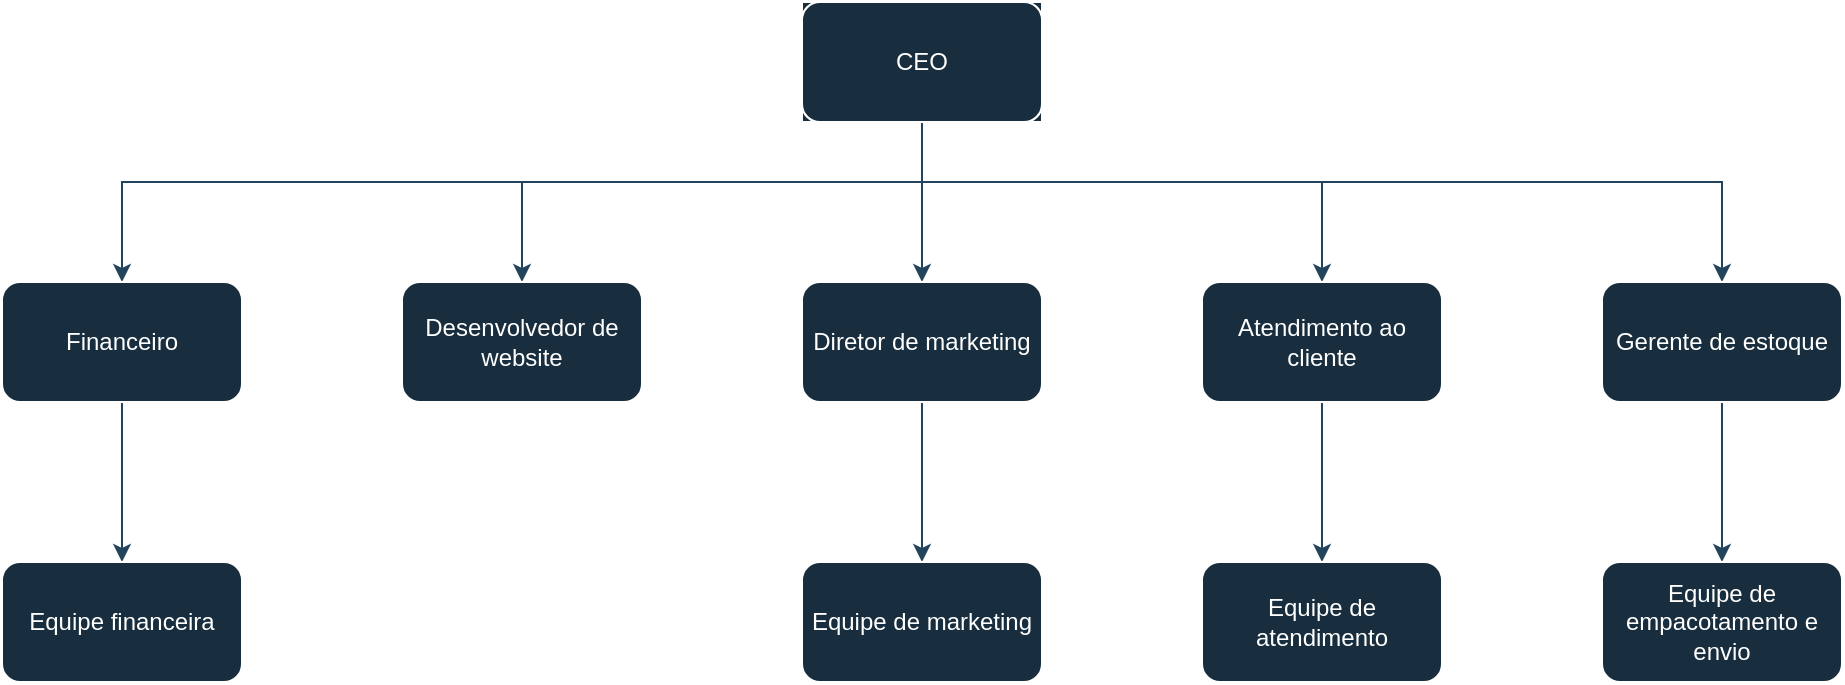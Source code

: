 <mxfile version="21.6.9" type="github">
  <diagram name="Page-1" id="2A2KY8i0PtstEdzV2PfX">
    <mxGraphModel dx="1884" dy="464" grid="1" gridSize="10" guides="1" tooltips="1" connect="1" arrows="1" fold="1" page="1" pageScale="1" pageWidth="850" pageHeight="1100" math="0" shadow="0">
      <root>
        <mxCell id="0" />
        <mxCell id="1" parent="0" />
        <mxCell id="BX7DSlsyn5vRUH4OmRLT-1" value="" style="rounded=1;whiteSpace=wrap;html=1;labelBackgroundColor=none;fillColor=#182E3E;strokeColor=#FFFFFF;fontColor=#FFFFFF;" parent="1" vertex="1">
          <mxGeometry x="350" y="210" width="120" height="60" as="geometry" />
        </mxCell>
        <mxCell id="BX7DSlsyn5vRUH4OmRLT-2" value="" style="rounded=0;whiteSpace=wrap;html=1;labelBackgroundColor=none;fillColor=#182E3E;strokeColor=#FFFFFF;fontColor=#FFFFFF;" parent="1" vertex="1">
          <mxGeometry x="350" y="210" width="120" height="60" as="geometry" />
        </mxCell>
        <mxCell id="BX7DSlsyn5vRUH4OmRLT-3" value="" style="rounded=1;whiteSpace=wrap;html=1;labelBackgroundColor=none;fillColor=#182E3E;strokeColor=#FFFFFF;fontColor=#FFFFFF;" parent="1" vertex="1">
          <mxGeometry x="350" y="210" width="120" height="60" as="geometry" />
        </mxCell>
        <mxCell id="BX7DSlsyn5vRUH4OmRLT-8" value="" style="edgeStyle=orthogonalEdgeStyle;rounded=0;orthogonalLoop=1;jettySize=auto;html=1;labelBackgroundColor=none;strokeColor=#23445D;fontColor=default;" parent="1" source="BX7DSlsyn5vRUH4OmRLT-6" target="BX7DSlsyn5vRUH4OmRLT-7" edge="1">
          <mxGeometry relative="1" as="geometry" />
        </mxCell>
        <mxCell id="1XPLfvueXseUwHlDvfLE-1" style="edgeStyle=orthogonalEdgeStyle;rounded=0;orthogonalLoop=1;jettySize=auto;html=1;entryX=0.5;entryY=0;entryDx=0;entryDy=0;strokeColor=#23445D;fontColor=default;labelBackgroundColor=none;" edge="1" parent="1" source="BX7DSlsyn5vRUH4OmRLT-6" target="BX7DSlsyn5vRUH4OmRLT-13">
          <mxGeometry relative="1" as="geometry">
            <Array as="points">
              <mxPoint x="410" y="300" />
              <mxPoint x="610" y="300" />
            </Array>
          </mxGeometry>
        </mxCell>
        <mxCell id="1XPLfvueXseUwHlDvfLE-2" style="edgeStyle=orthogonalEdgeStyle;rounded=0;orthogonalLoop=1;jettySize=auto;html=1;entryX=0.5;entryY=0;entryDx=0;entryDy=0;strokeColor=#23445D;" edge="1" parent="1" source="BX7DSlsyn5vRUH4OmRLT-6" target="BX7DSlsyn5vRUH4OmRLT-17">
          <mxGeometry relative="1" as="geometry">
            <Array as="points">
              <mxPoint x="410" y="300" />
              <mxPoint x="810" y="300" />
            </Array>
          </mxGeometry>
        </mxCell>
        <mxCell id="1XPLfvueXseUwHlDvfLE-3" style="edgeStyle=orthogonalEdgeStyle;rounded=0;orthogonalLoop=1;jettySize=auto;html=1;entryX=0.5;entryY=0;entryDx=0;entryDy=0;strokeColor=#23445D;" edge="1" parent="1" source="BX7DSlsyn5vRUH4OmRLT-6" target="BX7DSlsyn5vRUH4OmRLT-11">
          <mxGeometry relative="1" as="geometry">
            <Array as="points">
              <mxPoint x="410" y="300" />
              <mxPoint x="210" y="300" />
            </Array>
          </mxGeometry>
        </mxCell>
        <mxCell id="1XPLfvueXseUwHlDvfLE-4" style="edgeStyle=orthogonalEdgeStyle;rounded=0;orthogonalLoop=1;jettySize=auto;html=1;entryX=0.5;entryY=0;entryDx=0;entryDy=0;strokeColor=#23445D;" edge="1" parent="1" source="BX7DSlsyn5vRUH4OmRLT-6" target="BX7DSlsyn5vRUH4OmRLT-21">
          <mxGeometry relative="1" as="geometry">
            <Array as="points">
              <mxPoint x="410" y="300" />
              <mxPoint x="10" y="300" />
            </Array>
          </mxGeometry>
        </mxCell>
        <mxCell id="BX7DSlsyn5vRUH4OmRLT-6" value="CEO" style="rounded=1;whiteSpace=wrap;html=1;labelBackgroundColor=none;fillColor=#182E3E;strokeColor=#FFFFFF;fontColor=#FFFFFF;" parent="1" vertex="1">
          <mxGeometry x="350" y="210" width="120" height="60" as="geometry" />
        </mxCell>
        <mxCell id="BX7DSlsyn5vRUH4OmRLT-10" value="" style="edgeStyle=orthogonalEdgeStyle;rounded=0;orthogonalLoop=1;jettySize=auto;html=1;labelBackgroundColor=none;strokeColor=#23445D;fontColor=default;" parent="1" source="BX7DSlsyn5vRUH4OmRLT-7" target="BX7DSlsyn5vRUH4OmRLT-9" edge="1">
          <mxGeometry relative="1" as="geometry" />
        </mxCell>
        <mxCell id="BX7DSlsyn5vRUH4OmRLT-7" value="Diretor de marketing" style="whiteSpace=wrap;html=1;rounded=1;labelBackgroundColor=none;fillColor=#182E3E;strokeColor=#FFFFFF;fontColor=#FFFFFF;" parent="1" vertex="1">
          <mxGeometry x="350" y="350" width="120" height="60" as="geometry" />
        </mxCell>
        <mxCell id="BX7DSlsyn5vRUH4OmRLT-9" value="Equipe de marketing" style="whiteSpace=wrap;html=1;rounded=1;labelBackgroundColor=none;fillColor=#182E3E;strokeColor=#FFFFFF;fontColor=#FFFFFF;" parent="1" vertex="1">
          <mxGeometry x="350" y="490" width="120" height="60" as="geometry" />
        </mxCell>
        <mxCell id="BX7DSlsyn5vRUH4OmRLT-11" value="Desenvolvedor de website" style="whiteSpace=wrap;html=1;rounded=1;labelBackgroundColor=none;fillColor=#182E3E;strokeColor=#FFFFFF;fontColor=#FFFFFF;" parent="1" vertex="1">
          <mxGeometry x="150" y="350" width="120" height="60" as="geometry" />
        </mxCell>
        <mxCell id="BX7DSlsyn5vRUH4OmRLT-16" value="" style="edgeStyle=orthogonalEdgeStyle;rounded=0;orthogonalLoop=1;jettySize=auto;html=1;labelBackgroundColor=none;strokeColor=#23445D;fontColor=default;" parent="1" source="BX7DSlsyn5vRUH4OmRLT-13" target="BX7DSlsyn5vRUH4OmRLT-15" edge="1">
          <mxGeometry relative="1" as="geometry" />
        </mxCell>
        <mxCell id="BX7DSlsyn5vRUH4OmRLT-13" value="Atendimento ao cliente" style="whiteSpace=wrap;html=1;rounded=1;labelBackgroundColor=none;fillColor=#182E3E;strokeColor=#FFFFFF;fontColor=#FFFFFF;" parent="1" vertex="1">
          <mxGeometry x="550" y="350" width="120" height="60" as="geometry" />
        </mxCell>
        <mxCell id="BX7DSlsyn5vRUH4OmRLT-15" value="Equipe de atendimento" style="whiteSpace=wrap;html=1;rounded=1;labelBackgroundColor=none;fillColor=#182E3E;strokeColor=#FFFFFF;fontColor=#FFFFFF;" parent="1" vertex="1">
          <mxGeometry x="550" y="490" width="120" height="60" as="geometry" />
        </mxCell>
        <mxCell id="BX7DSlsyn5vRUH4OmRLT-20" value="" style="edgeStyle=orthogonalEdgeStyle;rounded=0;orthogonalLoop=1;jettySize=auto;html=1;labelBackgroundColor=none;strokeColor=#23445D;fontColor=default;" parent="1" source="BX7DSlsyn5vRUH4OmRLT-17" target="BX7DSlsyn5vRUH4OmRLT-19" edge="1">
          <mxGeometry relative="1" as="geometry" />
        </mxCell>
        <mxCell id="BX7DSlsyn5vRUH4OmRLT-17" value="Gerente de estoque" style="whiteSpace=wrap;html=1;rounded=1;labelBackgroundColor=none;fillColor=#182E3E;strokeColor=#FFFFFF;fontColor=#FFFFFF;" parent="1" vertex="1">
          <mxGeometry x="750" y="350" width="120" height="60" as="geometry" />
        </mxCell>
        <mxCell id="BX7DSlsyn5vRUH4OmRLT-19" value="Equipe de empacotamento e envio" style="whiteSpace=wrap;html=1;rounded=1;labelBackgroundColor=none;fillColor=#182E3E;strokeColor=#FFFFFF;fontColor=#FFFFFF;" parent="1" vertex="1">
          <mxGeometry x="750" y="490" width="120" height="60" as="geometry" />
        </mxCell>
        <mxCell id="BX7DSlsyn5vRUH4OmRLT-24" value="" style="edgeStyle=orthogonalEdgeStyle;rounded=0;orthogonalLoop=1;jettySize=auto;html=1;labelBackgroundColor=none;strokeColor=#23445D;fontColor=default;" parent="1" source="BX7DSlsyn5vRUH4OmRLT-21" target="BX7DSlsyn5vRUH4OmRLT-23" edge="1">
          <mxGeometry relative="1" as="geometry" />
        </mxCell>
        <mxCell id="BX7DSlsyn5vRUH4OmRLT-21" value="Financeiro" style="whiteSpace=wrap;html=1;rounded=1;labelBackgroundColor=none;fillColor=#182E3E;strokeColor=#FFFFFF;fontColor=#FFFFFF;" parent="1" vertex="1">
          <mxGeometry x="-50" y="350" width="120" height="60" as="geometry" />
        </mxCell>
        <mxCell id="BX7DSlsyn5vRUH4OmRLT-23" value="Equipe financeira" style="whiteSpace=wrap;html=1;rounded=1;labelBackgroundColor=none;fillColor=#182E3E;strokeColor=#FFFFFF;fontColor=#FFFFFF;" parent="1" vertex="1">
          <mxGeometry x="-50" y="490" width="120" height="60" as="geometry" />
        </mxCell>
      </root>
    </mxGraphModel>
  </diagram>
</mxfile>
